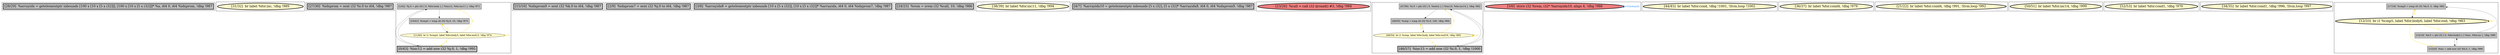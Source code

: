 
digraph G {





subgraph cluster18 {


node618 [penwidth=3.0,fontsize=20,fillcolor=grey,label="[28/29]  %arrayidx = getelementptr inbounds [100 x [10 x [5 x i32]]], [100 x [10 x [5 x i32]]]* %a, i64 0, i64 %idxprom, !dbg !987",shape=rectangle,style=filled ]



}

subgraph cluster16 {


node616 [penwidth=3.0,fontsize=20,fillcolor=lemonchiffon,label="[31/32]  br label %for.inc, !dbg !989",shape=ellipse,style=filled ]



}

subgraph cluster17 {


node617 [penwidth=3.0,fontsize=20,fillcolor=grey,label="[27/30]  %idxprom = sext i32 %i.0 to i64, !dbg !987",shape=rectangle,style=filled ]



}

subgraph cluster4 {


node598 [fillcolor=grey,label="[1/42]  %j.0 = phi i32 [ 0, %for.body ], [ %inc12, %for.inc11 ], !dbg !971",shape=rectangle,style=filled ]
node597 [penwidth=3.0,fontsize=20,fillcolor=grey,label="[0/43]  %inc12 = add nsw i32 %j.0, 1, !dbg !995",shape=rectangle,style=filled ]
node595 [fillcolor=grey,label="[10/41]  %cmp2 = icmp slt i32 %j.0, 10, !dbg !973",shape=rectangle,style=filled ]
node596 [fillcolor=lemonchiffon,label="[11/40]  br i1 %cmp2, label %for.body3, label %for.end13, !dbg !974",shape=ellipse,style=filled ]

node596->node598 [style=solid,color=gold,label="C",penwidth=1.0,fontcolor=gold ]
node598->node597 [style=solid,color=black,label="",penwidth=0.5,fontcolor=black ]
node596->node595 [style=solid,color=gold,label="C",penwidth=1.0,fontcolor=gold ]
node598->node595 [style=solid,color=black,label="",penwidth=0.5,fontcolor=black ]
node597->node598 [style=solid,color=black,label="",penwidth=0.5,fontcolor=black ]
node596->node597 [style=solid,color=gold,label="C",penwidth=1.0,fontcolor=gold ]
node595->node596 [style=solid,color=black,label="",penwidth=0.5,fontcolor=black ]
node596->node596 [style=solid,color=gold,label="C",penwidth=1.0,fontcolor=gold ]


}

subgraph cluster3 {


node594 [penwidth=3.0,fontsize=20,fillcolor=grey,label="[15/16]  %idxprom9 = sext i32 %k.0 to i64, !dbg !987",shape=rectangle,style=filled ]



}

subgraph cluster2 {


node593 [penwidth=3.0,fontsize=20,fillcolor=grey,label="[2/9]  %idxprom7 = sext i32 %j.0 to i64, !dbg !987",shape=rectangle,style=filled ]



}

subgraph cluster1 {


node592 [penwidth=3.0,fontsize=20,fillcolor=grey,label="[3/8]  %arrayidx8 = getelementptr inbounds [10 x [5 x i32]], [10 x [5 x i32]]* %arrayidx, i64 0, i64 %idxprom7, !dbg !987",shape=rectangle,style=filled ]



}

subgraph cluster12 {


node606 [penwidth=3.0,fontsize=20,fillcolor=grey,label="[24/25]  %rem = srem i32 %call, 10, !dbg !986",shape=rectangle,style=filled ]



}

subgraph cluster5 {


node599 [penwidth=3.0,fontsize=20,fillcolor=lemonchiffon,label="[38/39]  br label %for.inc11, !dbg !994",shape=ellipse,style=filled ]



}

subgraph cluster0 {


node591 [penwidth=3.0,fontsize=20,fillcolor=grey,label="[4/7]  %arrayidx10 = getelementptr inbounds [5 x i32], [5 x i32]* %arrayidx8, i64 0, i64 %idxprom9, !dbg !987",shape=rectangle,style=filled ]



}

subgraph cluster6 {


node600 [penwidth=3.0,fontsize=20,fillcolor=lightcoral,label="[23/26]  %call = call i32 @rand() #3, !dbg !984",shape=ellipse,style=filled ]



}

subgraph cluster14 {


node611 [fillcolor=grey,label="[47/56]  %i.0 = phi i32 [ 0, %entry ], [ %inc15, %for.inc14 ], !dbg !962",shape=rectangle,style=filled ]
node608 [fillcolor=grey,label="[48/55]  %cmp = icmp slt i32 %i.0, 100, !dbg !964",shape=rectangle,style=filled ]
node610 [penwidth=3.0,fontsize=20,fillcolor=grey,label="[46/57]  %inc15 = add nsw i32 %i.0, 1, !dbg !1000",shape=rectangle,style=filled ]
node609 [fillcolor=lemonchiffon,label="[49/54]  br i1 %cmp, label %for.body, label %for.end16, !dbg !965",shape=ellipse,style=filled ]

node609->node608 [style=solid,color=gold,label="C",penwidth=1.0,fontcolor=gold ]
node611->node608 [style=solid,color=black,label="",penwidth=0.5,fontcolor=black ]
node609->node611 [style=solid,color=gold,label="C",penwidth=1.0,fontcolor=gold ]
node611->node610 [style=solid,color=black,label="",penwidth=0.5,fontcolor=black ]
node608->node609 [style=solid,color=black,label="",penwidth=0.5,fontcolor=black ]
node609->node609 [style=solid,color=gold,label="C",penwidth=1.0,fontcolor=gold ]
node610->node611 [style=solid,color=black,label="",penwidth=0.5,fontcolor=black ]
node609->node610 [style=solid,color=gold,label="C",penwidth=1.0,fontcolor=gold ]


}

subgraph cluster7 {


node601 [penwidth=3.0,fontsize=20,fillcolor=lightcoral,label="[5/6]  store i32 %rem, i32* %arrayidx10, align 4, !dbg !988",shape=ellipse,style=filled ]

node601->node601 [style=solid,color=dodgerblue,label="O|indep|all",penwidth=1.0,fontcolor=dodgerblue ]


}

subgraph cluster8 {


node602 [penwidth=3.0,fontsize=20,fillcolor=lemonchiffon,label="[44/45]  br label %for.cond, !dbg !1001, !llvm.loop !1002",shape=ellipse,style=filled ]



}

subgraph cluster9 {


node603 [penwidth=3.0,fontsize=20,fillcolor=lemonchiffon,label="[36/37]  br label %for.cond4, !dbg !979",shape=ellipse,style=filled ]



}

subgraph cluster19 {


node619 [penwidth=3.0,fontsize=20,fillcolor=lemonchiffon,label="[21/22]  br label %for.cond4, !dbg !991, !llvm.loop !992",shape=ellipse,style=filled ]



}

subgraph cluster10 {


node604 [penwidth=3.0,fontsize=20,fillcolor=lemonchiffon,label="[50/51]  br label %for.inc14, !dbg !999",shape=ellipse,style=filled ]



}

subgraph cluster11 {


node605 [penwidth=3.0,fontsize=20,fillcolor=lemonchiffon,label="[52/53]  br label %for.cond1, !dbg !970",shape=ellipse,style=filled ]



}

subgraph cluster13 {


node607 [penwidth=3.0,fontsize=20,fillcolor=lemonchiffon,label="[34/35]  br label %for.cond1, !dbg !996, !llvm.loop !997",shape=ellipse,style=filled ]



}

subgraph cluster15 {


node615 [fillcolor=grey,label="[17/18]  %cmp5 = icmp slt i32 %k.0, 5, !dbg !982",shape=rectangle,style=filled ]
node614 [penwidth=3.0,fontsize=20,fillcolor=lemonchiffon,label="[12/33]  br i1 %cmp5, label %for.body6, label %for.end, !dbg !983",shape=ellipse,style=filled ]
node612 [fillcolor=grey,label="[13/20]  %inc = add nsw i32 %k.0, 1, !dbg !990",shape=rectangle,style=filled ]
node613 [fillcolor=grey,label="[14/19]  %k.0 = phi i32 [ 0, %for.body3 ], [ %inc, %for.inc ], !dbg !980",shape=rectangle,style=filled ]

node614->node614 [style=solid,color=gold,label="C",penwidth=1.0,fontcolor=gold ]
node615->node614 [style=solid,color=black,label="",penwidth=0.5,fontcolor=black ]
node614->node612 [style=solid,color=gold,label="C",penwidth=1.0,fontcolor=gold ]
node613->node615 [style=solid,color=black,label="",penwidth=0.5,fontcolor=black ]
node612->node613 [style=solid,color=black,label="",penwidth=0.5,fontcolor=black ]
node614->node613 [style=solid,color=gold,label="C",penwidth=1.0,fontcolor=gold ]
node614->node615 [style=solid,color=gold,label="C",penwidth=1.0,fontcolor=gold ]
node613->node612 [style=solid,color=black,label="",penwidth=0.5,fontcolor=black ]


}

}
